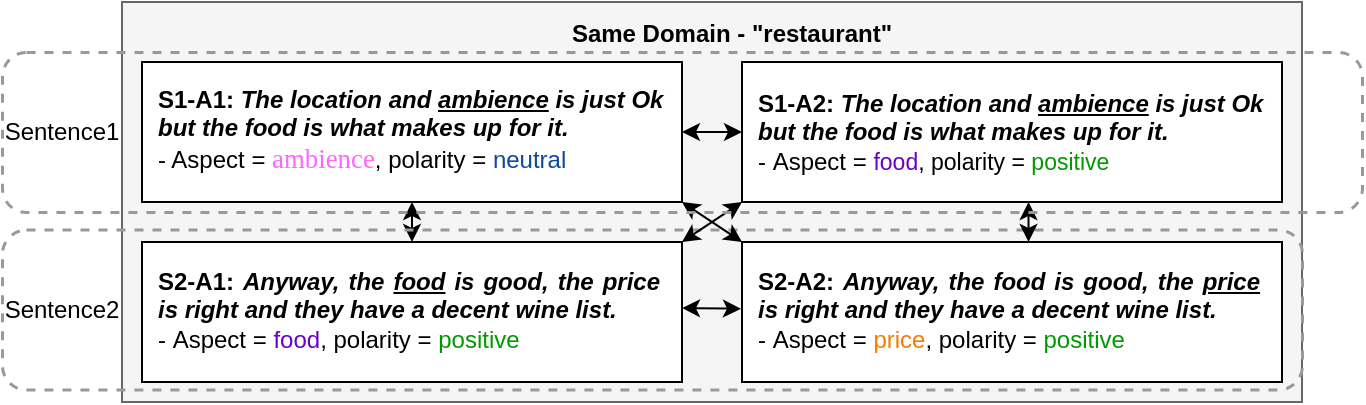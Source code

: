 <mxfile version="15.5.9" type="github">
  <diagram id="QUVvCAwXGch43k0VpOjs" name="Page-1">
    <mxGraphModel dx="600" dy="410" grid="1" gridSize="10" guides="1" tooltips="1" connect="1" arrows="1" fold="1" page="1" pageScale="1" pageWidth="827" pageHeight="1169" math="0" shadow="0">
      <root>
        <mxCell id="0" />
        <mxCell id="1" parent="0" />
        <mxCell id="94RK0DoZ00d1Tz80vGn9-24" value="" style="rounded=0;whiteSpace=wrap;html=1;fillColor=#f5f5f5;strokeColor=#666666;fontColor=#333333;" parent="1" vertex="1">
          <mxGeometry x="270" y="100" width="590" height="200" as="geometry" />
        </mxCell>
        <mxCell id="94RK0DoZ00d1Tz80vGn9-3" value="&lt;div class=&quot;mind-clipboard&quot; style=&quot;line-height: 120%&quot;&gt;&lt;div style=&quot;text-align: left&quot;&gt;&lt;br&gt;&lt;/div&gt;&lt;div style=&quot;text-align: left&quot;&gt;&lt;div&gt;&lt;/div&gt;&lt;div&gt;&lt;/div&gt;&lt;div&gt;&lt;/div&gt;&lt;/div&gt;&lt;/div&gt;" style="rounded=0;whiteSpace=wrap;html=1;" parent="1" vertex="1">
          <mxGeometry x="280" y="130" width="270" height="70" as="geometry" />
        </mxCell>
        <mxCell id="94RK0DoZ00d1Tz80vGn9-4" value="&lt;div style=&quot;text-align: left&quot;&gt;&lt;b&gt;S1-A1:&amp;nbsp;&lt;/b&gt;&lt;b&gt;&lt;i&gt;The location and &lt;u&gt;ambience&lt;/u&gt; is just Ok but the food is what makes up for it.&lt;/i&gt;&lt;/b&gt;&lt;/div&gt;&lt;div style=&quot;text-align: left&quot;&gt;- Aspect =&amp;nbsp;&lt;span style=&quot;color: rgb(255 , 102 , 255) ; font-family: &amp;#34;times new roman&amp;#34; ; font-size: 10.065pt&quot;&gt;ambience&lt;/span&gt;&lt;span&gt;, polarity =&amp;nbsp;&lt;/span&gt;&lt;font color=&quot;#0d47a1&quot;&gt;neutral&lt;/font&gt;&lt;div&gt;&lt;span style=&quot;font-size: 12pt&quot;&gt; &lt;/span&gt;&lt;/div&gt;&lt;/div&gt;" style="text;html=1;strokeColor=none;fillColor=none;align=center;verticalAlign=middle;whiteSpace=wrap;rounded=0;" parent="1" vertex="1">
          <mxGeometry x="287" y="137.5" width="263" height="52.5" as="geometry" />
        </mxCell>
        <mxCell id="94RK0DoZ00d1Tz80vGn9-5" value="&lt;div class=&quot;mind-clipboard&quot; style=&quot;line-height: 120%&quot;&gt;&lt;div style=&quot;text-align: left&quot;&gt;&lt;br&gt;&lt;/div&gt;&lt;div style=&quot;text-align: left&quot;&gt;&lt;div&gt;&lt;/div&gt;&lt;div&gt;&lt;/div&gt;&lt;div&gt;&lt;/div&gt;&lt;/div&gt;&lt;/div&gt;" style="rounded=0;whiteSpace=wrap;html=1;" parent="1" vertex="1">
          <mxGeometry x="580" y="130" width="270" height="70" as="geometry" />
        </mxCell>
        <mxCell id="94RK0DoZ00d1Tz80vGn9-6" value="&lt;div style=&quot;text-align: left&quot;&gt;&lt;div class=&quot;mind-clipboard&quot;&gt;&lt;b&gt;S1-A2:&amp;nbsp;&lt;/b&gt;&lt;b&gt;&lt;i&gt;The location and&amp;nbsp;&lt;u&gt;ambience&lt;/u&gt;&amp;nbsp;is just Ok but the food is what makes up for it.&lt;/i&gt;&lt;/b&gt;&lt;br&gt;&lt;div&gt;&lt;div&gt;&lt;/div&gt;-&amp;nbsp;Aspect&amp;nbsp;=&amp;nbsp;&lt;span style=&quot;font-size: 8.627pt ; font-family: &amp;#34;arial&amp;#34; ; color: rgb(102 , 0 , 204)&quot;&gt;food&lt;/span&gt;&lt;span style=&quot;font-size: 8.627pt ; font-family: &amp;#34;arial&amp;#34;&quot;&gt;, polarity = &lt;/span&gt;&lt;span style=&quot;font-size: 8.627pt ; font-family: &amp;#34;arial&amp;#34; ; color: rgb(0 , 153 , 0)&quot;&gt;positive&lt;/span&gt;&lt;span&gt;&amp;nbsp;&lt;/span&gt;&lt;br&gt;&lt;div&gt;&lt;/div&gt;&lt;div&gt;&lt;/div&gt;&lt;/div&gt;&lt;div&gt;&lt;/div&gt;&lt;div&gt;&lt;/div&gt;&lt;div&gt;&lt;/div&gt;&lt;/div&gt;&lt;/div&gt;" style="text;html=1;strokeColor=none;fillColor=none;align=center;verticalAlign=middle;whiteSpace=wrap;rounded=0;" parent="1" vertex="1">
          <mxGeometry x="587" y="137.5" width="263" height="55" as="geometry" />
        </mxCell>
        <mxCell id="94RK0DoZ00d1Tz80vGn9-7" value="&lt;div class=&quot;mind-clipboard&quot; style=&quot;line-height: 120%&quot;&gt;&lt;div style=&quot;text-align: left&quot;&gt;&lt;br&gt;&lt;/div&gt;&lt;div style=&quot;text-align: left&quot;&gt;&lt;div&gt;&lt;/div&gt;&lt;div&gt;&lt;/div&gt;&lt;div&gt;&lt;/div&gt;&lt;/div&gt;&lt;/div&gt;" style="rounded=0;whiteSpace=wrap;html=1;" parent="1" vertex="1">
          <mxGeometry x="280" y="220" width="270" height="70" as="geometry" />
        </mxCell>
        <mxCell id="94RK0DoZ00d1Tz80vGn9-8" value="&lt;div style=&quot;text-align: left&quot;&gt;&lt;div class=&quot;mind-clipboard&quot; style=&quot;text-align: justify&quot;&gt;&lt;b&gt;S2-A1:&amp;nbsp;&lt;/b&gt;&lt;b&gt;&lt;i&gt;Anyway, the &lt;u&gt;food&lt;/u&gt; is good, the price is right and they have a decent wine list.&lt;/i&gt;&lt;/b&gt;&lt;/div&gt;&lt;div class=&quot;mind-clipboard&quot;&gt;&lt;div&gt;&lt;div&gt;&lt;/div&gt;-&amp;nbsp;Aspect&amp;nbsp;=&amp;nbsp;&lt;span style=&quot;color: rgb(102 , 0 , 204)&quot;&gt;food&lt;/span&gt;&lt;span&gt;, polarity =&amp;nbsp;&lt;/span&gt;&lt;span style=&quot;color: rgb(0 , 153 , 0)&quot;&gt;positive&lt;/span&gt;&lt;/div&gt;&lt;div&gt;&lt;div&gt;&lt;/div&gt;&lt;div&gt;&lt;/div&gt;&lt;/div&gt;&lt;div&gt;&lt;/div&gt;&lt;div&gt;&lt;/div&gt;&lt;div&gt;&lt;/div&gt;&lt;/div&gt;&lt;/div&gt;" style="text;html=1;strokeColor=none;fillColor=none;align=center;verticalAlign=middle;whiteSpace=wrap;rounded=0;" parent="1" vertex="1">
          <mxGeometry x="287" y="227.5" width="253" height="52.5" as="geometry" />
        </mxCell>
        <mxCell id="94RK0DoZ00d1Tz80vGn9-25" value="&lt;b&gt;Same Domain - &quot;restaurant&quot;&lt;/b&gt;" style="text;html=1;strokeColor=none;fillColor=none;align=center;verticalAlign=middle;whiteSpace=wrap;rounded=0;" parent="1" vertex="1">
          <mxGeometry x="493" y="110" width="164" height="12" as="geometry" />
        </mxCell>
        <mxCell id="ZvaVnCW54o77c7x1LeFd-2" value="" style="endArrow=classic;startArrow=classic;html=1;entryX=0;entryY=0.5;entryDx=0;entryDy=0;" parent="1" target="94RK0DoZ00d1Tz80vGn9-5" edge="1">
          <mxGeometry width="50" height="50" relative="1" as="geometry">
            <mxPoint x="550" y="165" as="sourcePoint" />
            <mxPoint x="628" y="164.8" as="targetPoint" />
          </mxGeometry>
        </mxCell>
        <mxCell id="ZvaVnCW54o77c7x1LeFd-3" value="&lt;div class=&quot;mind-clipboard&quot; style=&quot;line-height: 120%&quot;&gt;&lt;div style=&quot;text-align: left&quot;&gt;&lt;br&gt;&lt;/div&gt;&lt;div style=&quot;text-align: left&quot;&gt;&lt;div&gt;&lt;/div&gt;&lt;div&gt;&lt;/div&gt;&lt;div&gt;&lt;/div&gt;&lt;/div&gt;&lt;/div&gt;" style="rounded=0;whiteSpace=wrap;html=1;" parent="1" vertex="1">
          <mxGeometry x="580" y="220" width="270" height="70" as="geometry" />
        </mxCell>
        <mxCell id="ZvaVnCW54o77c7x1LeFd-4" value="&lt;div style=&quot;text-align: left&quot;&gt;&lt;div class=&quot;mind-clipboard&quot; style=&quot;text-align: justify&quot;&gt;&lt;b&gt;S2-A2:&amp;nbsp;&lt;/b&gt;&lt;b&gt;&lt;i&gt;Anyway, the food is good, the &lt;u&gt;price&lt;/u&gt; is right and they have a decent wine list.&lt;/i&gt;&lt;/b&gt;&lt;/div&gt;&lt;div class=&quot;mind-clipboard&quot;&gt;&lt;div&gt;&lt;div&gt;&lt;/div&gt;-&amp;nbsp;Aspect&amp;nbsp;=&amp;nbsp;&lt;span style=&quot;color: rgb(245 , 124 , 0)&quot;&gt;price&lt;/span&gt;, polarity = &lt;font color=&quot;#009900&quot;&gt;positive&lt;/font&gt;&lt;div&gt;&lt;/div&gt;&lt;div&gt;&lt;/div&gt;&lt;/div&gt;&lt;div&gt;&lt;/div&gt;&lt;div&gt;&lt;/div&gt;&lt;div&gt;&lt;/div&gt;&lt;/div&gt;&lt;/div&gt;" style="text;html=1;strokeColor=none;fillColor=none;align=center;verticalAlign=middle;whiteSpace=wrap;rounded=0;" parent="1" vertex="1">
          <mxGeometry x="587" y="227.5" width="253" height="52.5" as="geometry" />
        </mxCell>
        <mxCell id="ZvaVnCW54o77c7x1LeFd-5" value="" style="endArrow=classic;startArrow=classic;html=1;entryX=-0.002;entryY=0.477;entryDx=0;entryDy=0;entryPerimeter=0;" parent="1" target="ZvaVnCW54o77c7x1LeFd-3" edge="1">
          <mxGeometry width="50" height="50" relative="1" as="geometry">
            <mxPoint x="550" y="253" as="sourcePoint" />
            <mxPoint x="628" y="253.55" as="targetPoint" />
          </mxGeometry>
        </mxCell>
        <mxCell id="ZvaVnCW54o77c7x1LeFd-7" value="" style="endArrow=classic;startArrow=classic;html=1;exitX=0.5;exitY=0;exitDx=0;exitDy=0;entryX=0.5;entryY=1;entryDx=0;entryDy=0;" parent="1" source="94RK0DoZ00d1Tz80vGn9-7" target="94RK0DoZ00d1Tz80vGn9-3" edge="1">
          <mxGeometry width="50" height="50" relative="1" as="geometry">
            <mxPoint x="420" y="120" as="sourcePoint" />
            <mxPoint x="435" y="200" as="targetPoint" />
          </mxGeometry>
        </mxCell>
        <mxCell id="ZvaVnCW54o77c7x1LeFd-15" value="" style="rounded=1;whiteSpace=wrap;html=1;fillColor=none;dashed=1;strokeColor=#999999;strokeWidth=1.5;" parent="1" vertex="1">
          <mxGeometry x="210" y="213.75" width="650" height="80" as="geometry" />
        </mxCell>
        <mxCell id="ZvaVnCW54o77c7x1LeFd-16" value="Sentence1" style="text;html=1;strokeColor=none;fillColor=none;align=center;verticalAlign=middle;whiteSpace=wrap;rounded=0;dashed=1;" parent="1" vertex="1">
          <mxGeometry x="220" y="155" width="40" height="20" as="geometry" />
        </mxCell>
        <mxCell id="ZvaVnCW54o77c7x1LeFd-19" value="" style="endArrow=classic;startArrow=classic;html=1;exitX=0.5;exitY=0;exitDx=0;exitDy=0;entryX=0.5;entryY=1;entryDx=0;entryDy=0;" parent="1" edge="1">
          <mxGeometry width="50" height="50" relative="1" as="geometry">
            <mxPoint x="723.26" y="220" as="sourcePoint" />
            <mxPoint x="723.26" y="200.0" as="targetPoint" />
          </mxGeometry>
        </mxCell>
        <mxCell id="ZvaVnCW54o77c7x1LeFd-21" value="" style="endArrow=classic;startArrow=classic;html=1;entryX=1;entryY=1;entryDx=0;entryDy=0;exitX=0;exitY=0;exitDx=0;exitDy=0;" parent="1" source="ZvaVnCW54o77c7x1LeFd-3" target="94RK0DoZ00d1Tz80vGn9-3" edge="1">
          <mxGeometry width="50" height="50" relative="1" as="geometry">
            <mxPoint x="210" y="320" as="sourcePoint" />
            <mxPoint x="260" y="270" as="targetPoint" />
          </mxGeometry>
        </mxCell>
        <mxCell id="ZvaVnCW54o77c7x1LeFd-22" value="" style="endArrow=classic;startArrow=classic;html=1;entryX=0;entryY=1;entryDx=0;entryDy=0;exitX=1;exitY=0;exitDx=0;exitDy=0;" parent="1" source="94RK0DoZ00d1Tz80vGn9-7" target="94RK0DoZ00d1Tz80vGn9-5" edge="1">
          <mxGeometry width="50" height="50" relative="1" as="geometry">
            <mxPoint x="210" y="270" as="sourcePoint" />
            <mxPoint x="260" y="220" as="targetPoint" />
          </mxGeometry>
        </mxCell>
        <mxCell id="ZvaVnCW54o77c7x1LeFd-23" value="&lt;font style=&quot;font-size: 12px&quot;&gt;Sentence2&lt;/font&gt;" style="text;html=1;strokeColor=none;fillColor=none;align=center;verticalAlign=middle;whiteSpace=wrap;rounded=0;dashed=1;" parent="1" vertex="1">
          <mxGeometry x="220" y="243.75" width="40" height="20" as="geometry" />
        </mxCell>
        <mxCell id="ZvaVnCW54o77c7x1LeFd-25" value="" style="rounded=1;whiteSpace=wrap;html=1;fillColor=none;dashed=1;strokeColor=#999999;strokeWidth=1.5;" parent="1" vertex="1">
          <mxGeometry x="210" y="125" width="680" height="80" as="geometry" />
        </mxCell>
      </root>
    </mxGraphModel>
  </diagram>
</mxfile>
